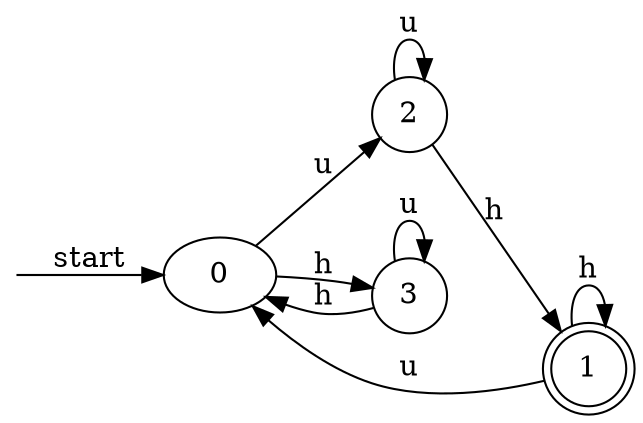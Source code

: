 digraph dfa {
    rankdir = LR;
    __start [style = invis, shape = point];
    __start -> "0" [ label = "start" ];
    node [shape = doublecircle]; "1"
    node [shape = circle];
    "2" -> "1" [ label = "h" ];
    "2" -> "2" [ label = "u" ];
    "1" -> "1" [ label = "h" ];
    "1" -> "0" [ label = "u" ];
    "3" -> "0" [ label = "h" ];
    "3" -> "3" [ label = "u" ];
    "0" -> "3" [ label = "h" ];
    "0" -> "2" [ label = "u" ];
}
